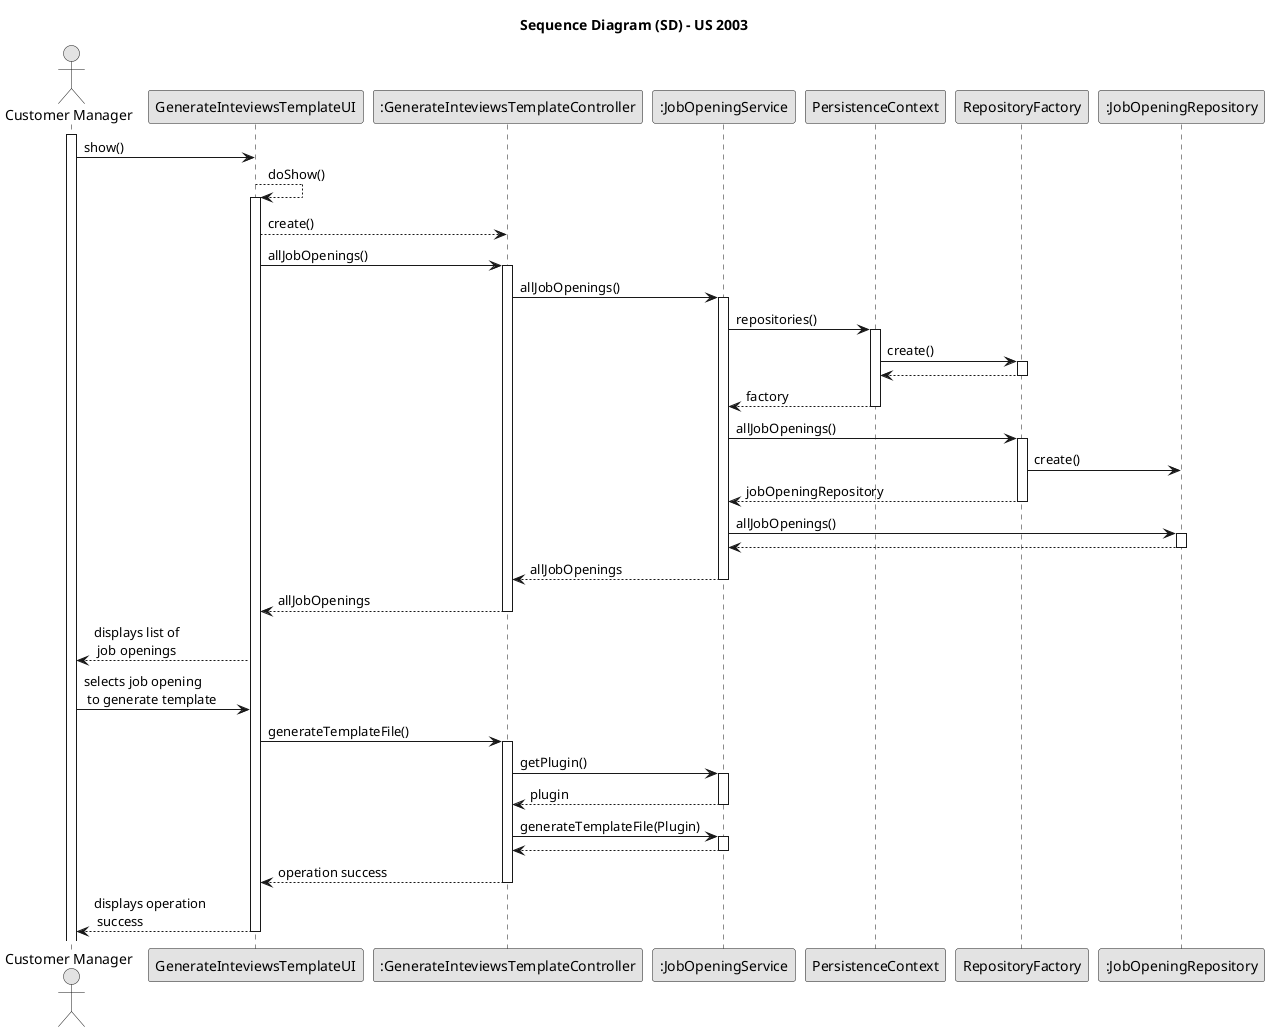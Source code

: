 @startuml
skinparam monochrome true
skinparam packageStyle rectangle
skinparam shadowing false

title Sequence Diagram (SD) - US 2003

actor "Customer Manager" as User
participant "GenerateInteviewsTemplateUI" as UI
participant ":GenerateInteviewsTemplateController" as Controller
participant ":JobOpeningService" as Service

participant "PersistenceContext" as PersistenceContext
participant "RepositoryFactory" as Rep
participant ":JobOpeningRepository" as JORep

activate User

    User -> UI : show()

    UI --> UI : doShow()
    activate UI

    UI --> Controller : create()

    UI -> Controller : allJobOpenings()
    activate Controller

    Controller -> Service : allJobOpenings()
    activate Service

    Service -> PersistenceContext : repositories()
    activate PersistenceContext

    PersistenceContext -> Rep : create()
    activate Rep

    Rep --> PersistenceContext
    deactivate Rep

    PersistenceContext --> Service : factory
    deactivate PersistenceContext

    Service -> Rep : allJobOpenings()
    activate Rep

    Rep -> JORep : create()

    Rep --> Service : jobOpeningRepository
    deactivate Rep

    Service -> JORep : allJobOpenings()
    activate JORep

    JORep --> Service :
    deactivate JORep

    Service --> Controller : allJobOpenings

    deactivate Service

    Controller --> UI : allJobOpenings
    deactivate Controller

    UI --> User : displays list of\n job openings

    User -> UI : selects job opening \n to generate template

    UI -> Controller : generateTemplateFile()

    activate Controller

    Controller -> Service : getPlugin()

    activate Service

    Service --> Controller : plugin

    deactivate Service

    Controller -> Service : generateTemplateFile(Plugin)

    activate Service

    Service --> Controller :

    deactivate Service

    Controller --> UI : operation success
    deactivate Controller

    UI --> User : displays operation\n success

    deactivate UI

    deactivate Rep

@enduml